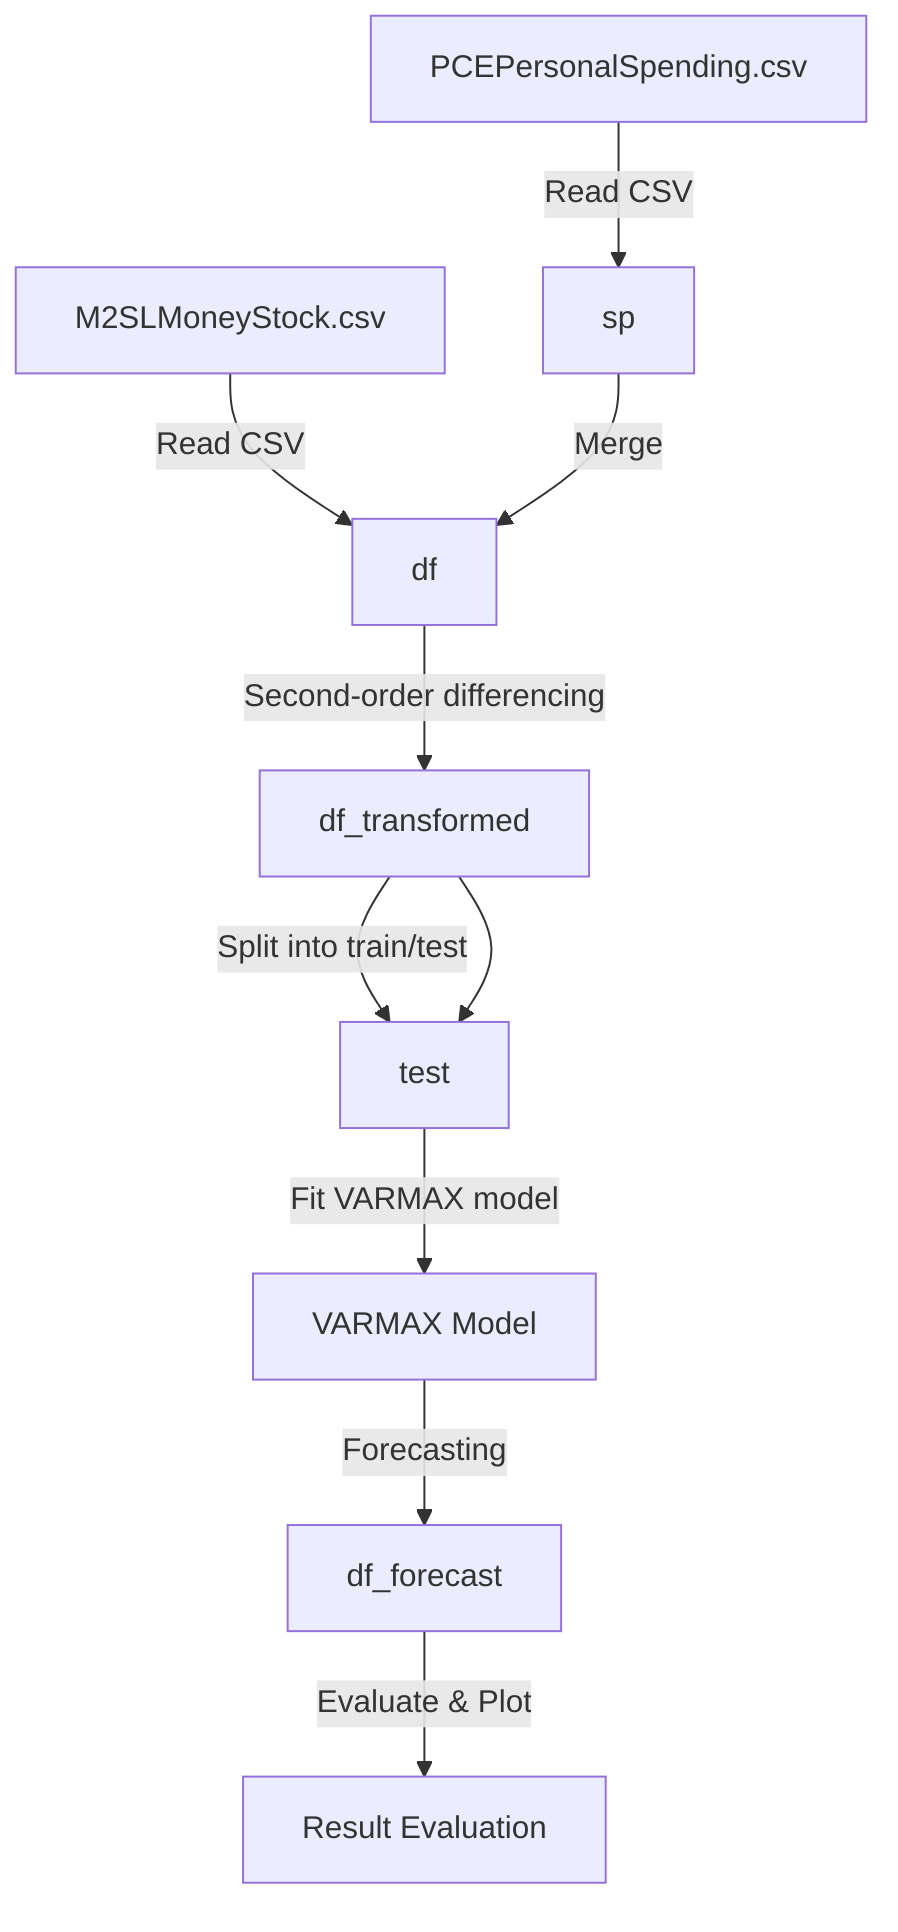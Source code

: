 %% This is a workflow diagram for the Jupyter Notebook with file name 13439488.ipynb
flowchart TD
    A[M2SLMoneyStock.csv] -->|Read CSV| B[df]
    %% Node A represents the source CSV file for M2 Money Stock data
    C[PCEPersonalSpending.csv] -->|Read CSV| D[sp]
    %% Node C represents the source CSV file for Personal Consumption Expenditures data
    D -->|Merge| B[df]
    %% Node D represents the DataFrame holding the Personal Consumption Expenditures data being merged into df
    B -->|Second-order differencing| E[df_transformed]
    %% Node B is the merged DataFrame df
    E -->|Split into train/test| F[train]
    E --> F[test]
    %% Node E represents the DataFrame containing second-order differenced data
    F -->|Fit VARMAX model| G[VARMAX Model]
    %% Node F represents the training dataset
    G -->|Forecasting| H[df_forecast]
    %% Node G represents the VARMAX Model being trained and forecasting values
    H -->|Evaluate & Plot| I[Result Evaluation]
    %% Node H represents the forecasted values for Money and Spending